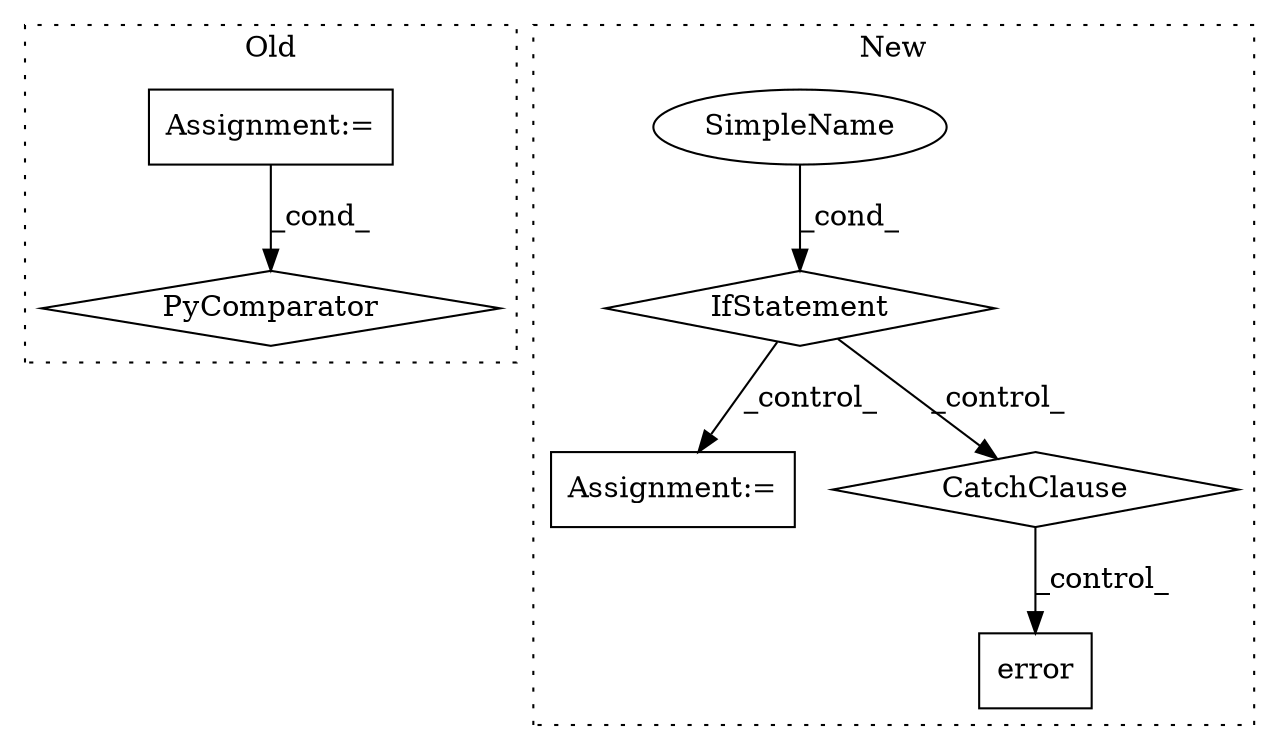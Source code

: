 digraph G {
subgraph cluster0 {
1 [label="PyComparator" a="113" s="4956" l="49" shape="diamond"];
3 [label="Assignment:=" a="7" s="4956" l="49" shape="box"];
label = "Old";
style="dotted";
}
subgraph cluster1 {
2 [label="error" a="32" s="4155,4162" l="6,1" shape="box"];
4 [label="IfStatement" a="25" s="3841,3880" l="8,2" shape="diamond"];
5 [label="SimpleName" a="42" s="" l="" shape="ellipse"];
6 [label="Assignment:=" a="7" s="4063" l="1" shape="box"];
7 [label="CatchClause" a="12" s="4111,4136" l="13,2" shape="diamond"];
label = "New";
style="dotted";
}
3 -> 1 [label="_cond_"];
4 -> 7 [label="_control_"];
4 -> 6 [label="_control_"];
5 -> 4 [label="_cond_"];
7 -> 2 [label="_control_"];
}